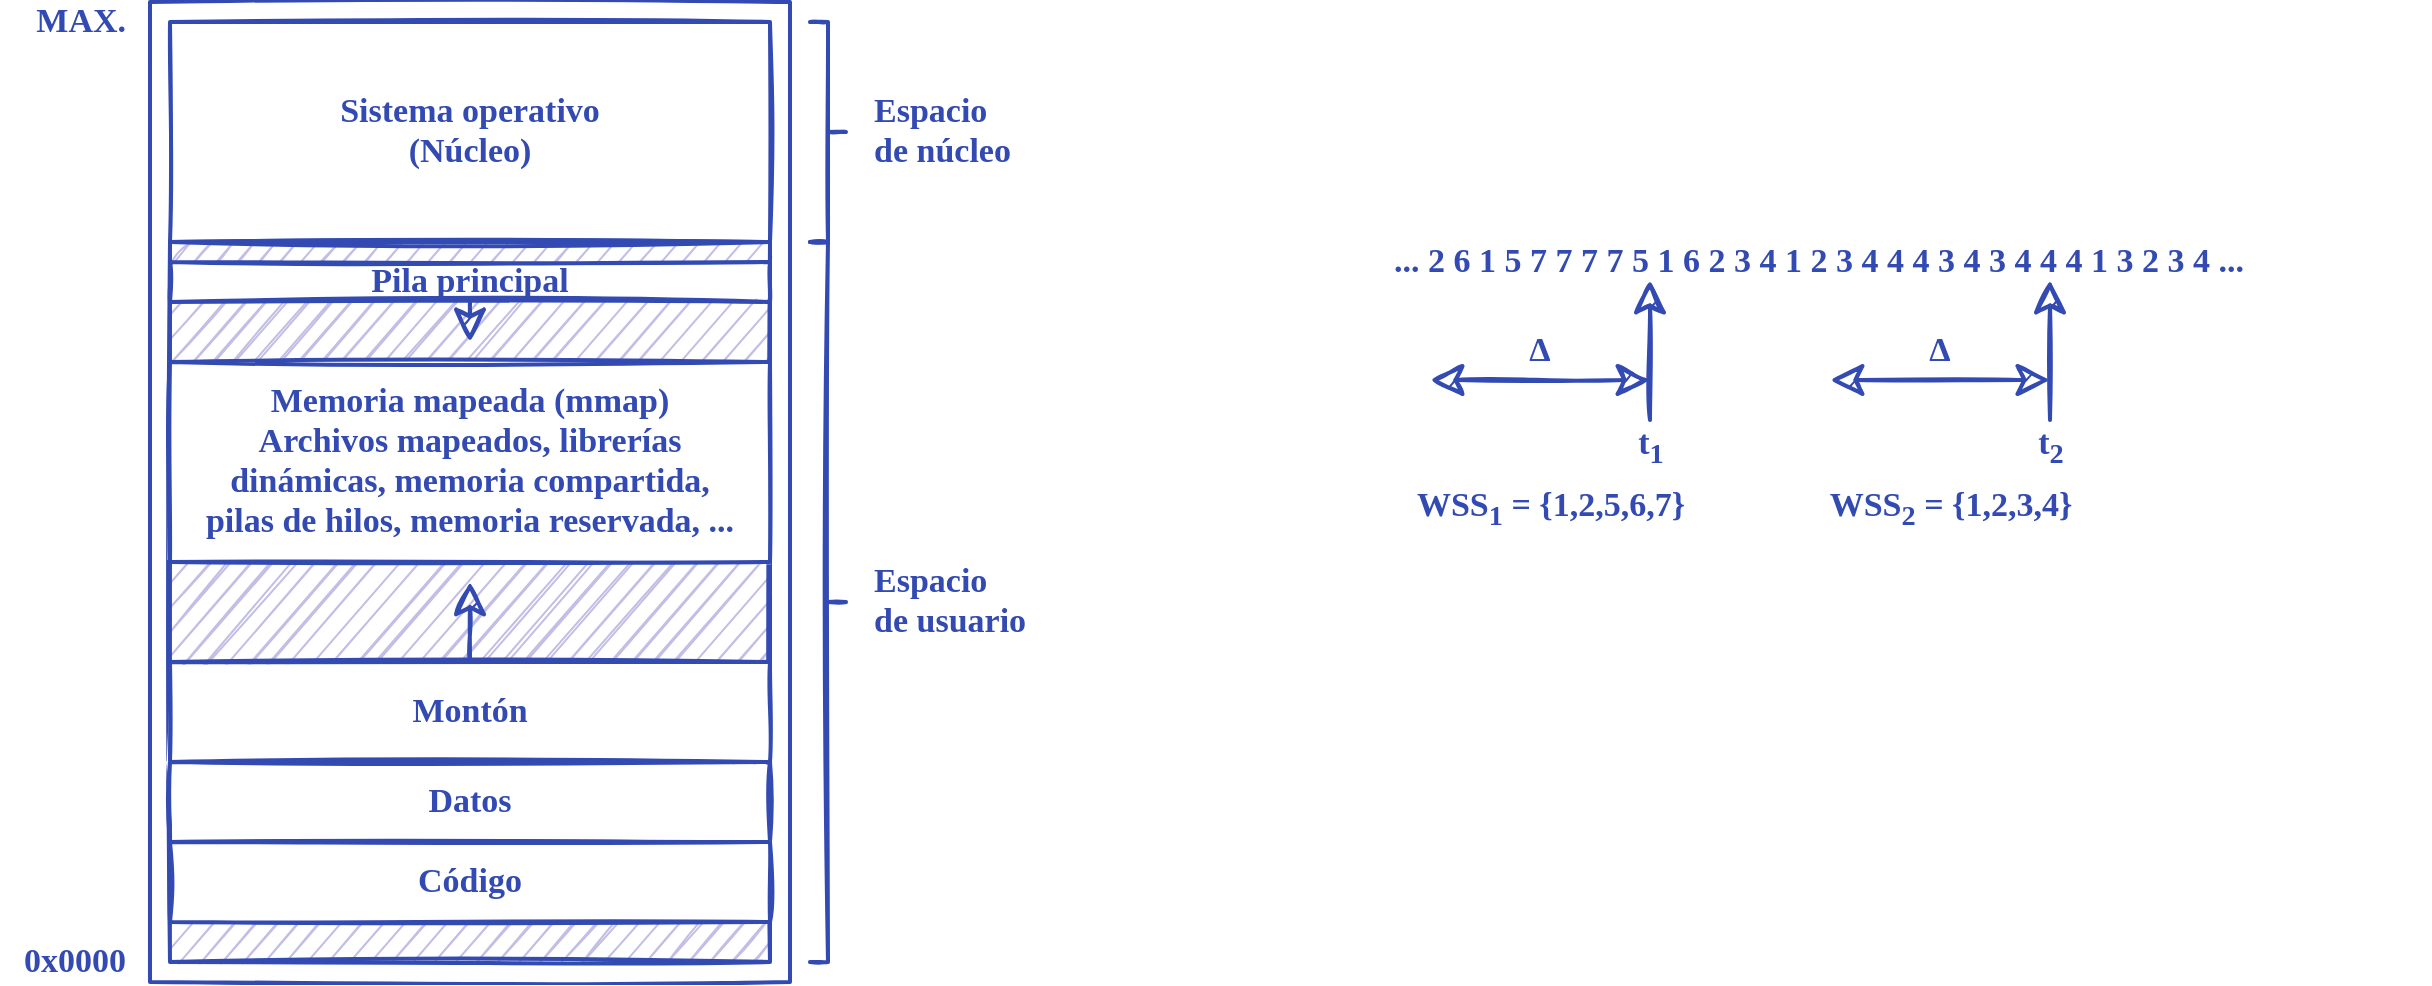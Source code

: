 <mxfile version="15.0.3" type="google"><diagram id="akEowiJKr_ScigKzrRVM" name="Page-1"><mxGraphModel dx="1189" dy="578" grid="1" gridSize="10" guides="1" tooltips="1" connect="1" arrows="1" fold="1" page="1" pageScale="1" pageWidth="689" pageHeight="517" math="0" shadow="0"><root><mxCell id="0"/><mxCell id="1" parent="0"/><mxCell id="hYTG4YRdWN2r9UVZN7M6-89" value="" style="rounded=0;shadow=0;sketch=1;strokeWidth=2;fillColor=none;fontFamily=Ink Free;fontSize=17;spacing=20;strokeColor=#324AB2;fontColor=#324AB2;fontStyle=1;spacingBottom=5;fontSource=https%3A%2F%2Full-esit-sistemas-operativos.github.io%2Fssoo-apuntes%2Ffonts%2FInkFree.woff;" parent="1" vertex="1"><mxGeometry x="180" y="531" width="320" height="490" as="geometry"/></mxCell><mxCell id="hYTG4YRdWN2r9UVZN7M6-90" value="" style="rounded=0;shadow=0;sketch=1;strokeWidth=2;fillColor=#C2BEE6;fontFamily=Ink Free;fontSize=17;spacing=20;strokeColor=#324AB2;fontColor=#324AB2;fontStyle=1;spacingBottom=5;fontSource=https%3A%2F%2Full-esit-sistemas-operativos.github.io%2Fssoo-apuntes%2Ffonts%2FInkFree.woff;" parent="1" vertex="1"><mxGeometry x="190" y="651" width="300" height="360" as="geometry"/></mxCell><mxCell id="hYTG4YRdWN2r9UVZN7M6-91" value="Sistema operativo&#10;(Núcleo)" style="rounded=0;shadow=0;sketch=1;strokeWidth=2;fillColor=none;fontFamily=Ink Free;fontSize=17;spacing=20;fontSource=https%3A%2F%2Full-esit-sistemas-operativos.github.io%2Fssoo-apuntes%2Ffonts%2FInkFree.woff;strokeColor=#324AB2;fontColor=#324AB2;fontStyle=1;spacingBottom=5;" parent="1" vertex="1"><mxGeometry x="190" y="541" width="300" height="110" as="geometry"/></mxCell><mxCell id="hYTG4YRdWN2r9UVZN7M6-92" value="Pila principal" style="rounded=0;shadow=0;sketch=1;strokeWidth=2;fontFamily=Ink Free;fontSize=17;spacing=20;strokeColor=#324AB2;fontColor=#324AB2;fontStyle=1;spacingBottom=5;fontSource=https%3A%2F%2Full-esit-sistemas-operativos.github.io%2Fssoo-apuntes%2Ffonts%2FInkFree.woff;" parent="1" vertex="1"><mxGeometry x="190" y="661" width="300" height="20" as="geometry"/></mxCell><mxCell id="hYTG4YRdWN2r9UVZN7M6-94" value="Montón" style="rounded=0;shadow=0;sketch=1;strokeWidth=2;fontFamily=Ink Free;fontSize=17;spacing=20;strokeColor=#324AB2;fontColor=#324AB2;fontStyle=1;spacingBottom=5;fontSource=https%3A%2F%2Full-esit-sistemas-operativos.github.io%2Fssoo-apuntes%2Ffonts%2FInkFree.woff;" parent="1" vertex="1"><mxGeometry x="190" y="861" width="300" height="50" as="geometry"/></mxCell><mxCell id="hYTG4YRdWN2r9UVZN7M6-95" value="Datos" style="rounded=0;shadow=0;sketch=1;strokeWidth=2;fontFamily=Ink Free;fontSize=17;spacing=20;strokeColor=#324AB2;fontColor=#324AB2;fontStyle=1;spacingBottom=5;fontSource=https%3A%2F%2Full-esit-sistemas-operativos.github.io%2Fssoo-apuntes%2Ffonts%2FInkFree.woff;" parent="1" vertex="1"><mxGeometry x="190" y="911" width="300" height="40" as="geometry"/></mxCell><mxCell id="hYTG4YRdWN2r9UVZN7M6-96" value="Código" style="rounded=0;shadow=0;sketch=1;strokeWidth=2;fontFamily=Ink Free;fontSize=17;spacing=20;strokeColor=#324AB2;fontColor=#324AB2;fontStyle=1;spacingBottom=5;fontSource=https%3A%2F%2Full-esit-sistemas-operativos.github.io%2Fssoo-apuntes%2Ffonts%2FInkFree.woff;" parent="1" vertex="1"><mxGeometry x="190" y="951" width="300" height="40" as="geometry"/></mxCell><mxCell id="hYTG4YRdWN2r9UVZN7M6-97" value="" style="endArrow=classic;strokeWidth=2;fontFamily=Ink Free;fontSize=17;sketch=1;endSize=12;rounded=0;endFill=1;startSize=12;startArrow=none;startFill=0;strokeColor=#324AB2;fontColor=#324AB2;exitX=0.5;exitY=1;exitDx=0;exitDy=0;entryX=0.5;entryY=0.139;entryDx=0;entryDy=0;entryPerimeter=0;fontStyle=1;spacingBottom=5;fontSource=https%3A%2F%2Full-esit-sistemas-operativos.github.io%2Fssoo-apuntes%2Ffonts%2FInkFree.woff;" parent="1" source="hYTG4YRdWN2r9UVZN7M6-92" target="hYTG4YRdWN2r9UVZN7M6-90" edge="1"><mxGeometry width="50" height="50" relative="1" as="geometry"><mxPoint x="380" y="710.5" as="sourcePoint"/><mxPoint x="381" y="701" as="targetPoint"/></mxGeometry></mxCell><mxCell id="hYTG4YRdWN2r9UVZN7M6-98" value="" style="endArrow=none;strokeWidth=2;fontFamily=Ink Free;fontSize=17;sketch=1;endSize=12;rounded=0;endFill=0;startSize=12;startArrow=classic;startFill=1;strokeColor=#324AB2;fontColor=#324AB2;entryX=0.5;entryY=0;entryDx=0;entryDy=0;exitX=0.5;exitY=0.472;exitDx=0;exitDy=0;exitPerimeter=0;fontStyle=1;spacingBottom=5;fontSource=https%3A%2F%2Full-esit-sistemas-operativos.github.io%2Fssoo-apuntes%2Ffonts%2FInkFree.woff;" parent="1" source="hYTG4YRdWN2r9UVZN7M6-90" target="hYTG4YRdWN2r9UVZN7M6-94" edge="1"><mxGeometry width="50" height="50" relative="1" as="geometry"><mxPoint x="381" y="821" as="sourcePoint"/><mxPoint x="380.5" y="860.5" as="targetPoint"/></mxGeometry></mxCell><mxCell id="hYTG4YRdWN2r9UVZN7M6-99" value="MAX." style="text;strokeColor=none;fillColor=none;align=right;verticalAlign=middle;rounded=0;shadow=0;sketch=1;fontFamily=Ink Free;fontSize=17;fontStyle=1;spacingRight=10;fontColor=#324AB2;spacingBottom=5;fontSource=https%3A%2F%2Full-esit-sistemas-operativos.github.io%2Fssoo-apuntes%2Ffonts%2FInkFree.woff;" parent="1" vertex="1"><mxGeometry x="105" y="531" width="75" height="20" as="geometry"/></mxCell><mxCell id="hYTG4YRdWN2r9UVZN7M6-100" value="0x0000" style="text;strokeColor=none;fillColor=none;align=right;verticalAlign=middle;rounded=0;shadow=0;sketch=1;fontFamily=Ink Free;fontSize=17;fontStyle=1;spacingRight=10;fontColor=#324AB2;spacingBottom=5;fontSource=https%3A%2F%2Full-esit-sistemas-operativos.github.io%2Fssoo-apuntes%2Ffonts%2FInkFree.woff;" parent="1" vertex="1"><mxGeometry x="105" y="1001" width="75" height="20" as="geometry"/></mxCell><mxCell id="hYTG4YRdWN2r9UVZN7M6-101" value="" style="strokeWidth=2;shape=mxgraph.flowchart.annotation_2;align=left;labelPosition=right;pointerEvents=1;fontColor=#000000;sketch=1;strokeColor=#324AB2;flipV=0;flipH=1;fontStyle=1;spacingBottom=5;fontFamily=Ink Free;fontSource=https%3A%2F%2Full-esit-sistemas-operativos.github.io%2Fssoo-apuntes%2Ffonts%2FInkFree.woff;" parent="1" vertex="1"><mxGeometry x="510" y="541" width="18" height="110" as="geometry"/></mxCell><mxCell id="hYTG4YRdWN2r9UVZN7M6-102" value="" style="strokeWidth=2;shape=mxgraph.flowchart.annotation_2;align=left;labelPosition=right;pointerEvents=1;fontColor=#000000;sketch=1;strokeColor=#324AB2;flipV=0;flipH=1;fontStyle=1;spacingBottom=5;fontFamily=Ink Free;fontSource=https%3A%2F%2Full-esit-sistemas-operativos.github.io%2Fssoo-apuntes%2Ffonts%2FInkFree.woff;" parent="1" vertex="1"><mxGeometry x="510" y="651" width="18" height="360" as="geometry"/></mxCell><mxCell id="hYTG4YRdWN2r9UVZN7M6-103" value="Espacio&#10;de usuario" style="text;align=left;verticalAlign=middle;rounded=0;shadow=0;sketch=1;fontFamily=Ink Free;fontSize=17;fontStyle=1;flipV=0;flipH=1;spacingBottom=5;fontSource=https%3A%2F%2Full-esit-sistemas-operativos.github.io%2Fssoo-apuntes%2Ffonts%2FInkFree.woff;fontColor=#324AB2;" parent="1" vertex="1"><mxGeometry x="540" y="811" width="100" height="40" as="geometry"/></mxCell><mxCell id="hYTG4YRdWN2r9UVZN7M6-104" value="Espacio&#10;de núcleo" style="text;align=left;verticalAlign=middle;rounded=0;shadow=0;sketch=1;fontFamily=Ink Free;fontSize=17;fontStyle=1;flipV=0;flipH=1;fontColor=#324AB2;spacingBottom=5;fontSource=https%3A%2F%2Full-esit-sistemas-operativos.github.io%2Fssoo-apuntes%2Ffonts%2FInkFree.woff;" parent="1" vertex="1"><mxGeometry x="540" y="576" width="100" height="40" as="geometry"/></mxCell><mxCell id="hYTG4YRdWN2r9UVZN7M6-107" value="Memoria mapeada (mmap)&#10;Archivos mapeados, librerías&#10;dinámicas, memoria compartida,&#10;pilas de hilos, memoria reservada, ..." style="rounded=0;shadow=0;sketch=1;strokeWidth=2;fontFamily=Ink Free;fontSize=17;spacing=20;strokeColor=#324AB2;fontColor=#324AB2;fontStyle=1;spacingBottom=5;fontSource=https%3A%2F%2Full-esit-sistemas-operativos.github.io%2Fssoo-apuntes%2Ffonts%2FInkFree.woff;" parent="1" vertex="1"><mxGeometry x="190" y="711" width="300" height="100" as="geometry"/></mxCell><mxCell id="XtDDIUY-GK3Zsp33dFVv-1" value="... 2 6 1 5 7 7 7 7 5 1 6 2 3 4 1 2 3 4 4 4 3 4 3 4 4 4 1 3 2 3 4 ..." style="text;align=left;verticalAlign=middle;rounded=0;shadow=0;sketch=1;fontFamily=Ink Free;fontSize=17;fontStyle=1;flipV=0;flipH=1;spacingBottom=5;fontSource=https%3A%2F%2Full-esit-sistemas-operativos.github.io%2Fssoo-apuntes%2Ffonts%2FInkFree.woff;fontColor=#324AB2;" vertex="1" parent="1"><mxGeometry x="800" y="641" width="520" height="40" as="geometry"/></mxCell><mxCell id="XtDDIUY-GK3Zsp33dFVv-2" value="" style="endArrow=none;strokeWidth=2;fontFamily=Ink Free;fontSize=17;sketch=1;endSize=12;rounded=0;endFill=0;startSize=12;startArrow=classic;startFill=1;strokeColor=#324AB2;fontColor=#324AB2;fontStyle=1;spacingBottom=5;fontSource=https%3A%2F%2Full-esit-sistemas-operativos.github.io%2Fssoo-apuntes%2Ffonts%2FInkFree.woff;" edge="1" parent="1"><mxGeometry width="50" height="50" relative="1" as="geometry"><mxPoint x="930" y="670" as="sourcePoint"/><mxPoint x="930" y="740" as="targetPoint"/></mxGeometry></mxCell><mxCell id="XtDDIUY-GK3Zsp33dFVv-3" value="" style="endArrow=none;strokeWidth=2;fontFamily=Ink Free;fontSize=17;sketch=1;endSize=12;rounded=0;endFill=0;startSize=12;startArrow=classic;startFill=1;strokeColor=#324AB2;fontColor=#324AB2;fontStyle=1;spacingBottom=5;fontSource=https%3A%2F%2Full-esit-sistemas-operativos.github.io%2Fssoo-apuntes%2Ffonts%2FInkFree.woff;" edge="1" parent="1"><mxGeometry width="50" height="50" relative="1" as="geometry"><mxPoint x="1130" y="670" as="sourcePoint"/><mxPoint x="1130" y="740" as="targetPoint"/></mxGeometry></mxCell><mxCell id="XtDDIUY-GK3Zsp33dFVv-6" value="" style="endArrow=classic;strokeWidth=2;fontFamily=Ink Free;fontSize=17;sketch=1;endSize=12;rounded=0;endFill=1;startSize=12;startArrow=classic;startFill=1;strokeColor=#324AB2;fontColor=#324AB2;fontStyle=1;spacingBottom=5;fontSource=https%3A%2F%2Full-esit-sistemas-operativos.github.io%2Fssoo-apuntes%2Ffonts%2FInkFree.woff;" edge="1" parent="1"><mxGeometry width="50" height="50" relative="1" as="geometry"><mxPoint x="930" y="720" as="sourcePoint"/><mxPoint x="820" y="720" as="targetPoint"/></mxGeometry></mxCell><mxCell id="XtDDIUY-GK3Zsp33dFVv-7" value="" style="endArrow=classic;strokeWidth=2;fontFamily=Ink Free;fontSize=17;sketch=1;endSize=12;rounded=0;endFill=1;startSize=12;startArrow=classic;startFill=1;strokeColor=#324AB2;fontColor=#324AB2;fontStyle=1;spacingBottom=5;fontSource=https%3A%2F%2Full-esit-sistemas-operativos.github.io%2Fssoo-apuntes%2Ffonts%2FInkFree.woff;" edge="1" parent="1"><mxGeometry width="50" height="50" relative="1" as="geometry"><mxPoint x="1130" y="720" as="sourcePoint"/><mxPoint x="1020" y="720" as="targetPoint"/></mxGeometry></mxCell><mxCell id="XtDDIUY-GK3Zsp33dFVv-8" value="Δ" style="text;align=center;verticalAlign=middle;rounded=0;shadow=0;sketch=1;fontFamily=Ink Free;fontSize=17;fontStyle=1;flipV=0;flipH=1;spacingBottom=5;fontSource=https%3A%2F%2Full-esit-sistemas-operativos.github.io%2Fssoo-apuntes%2Ffonts%2FInkFree.woff;fontColor=#324AB2;" vertex="1" parent="1"><mxGeometry x="820" y="690" width="110" height="31" as="geometry"/></mxCell><mxCell id="XtDDIUY-GK3Zsp33dFVv-9" value="Δ" style="text;align=center;verticalAlign=middle;rounded=0;shadow=0;sketch=1;fontFamily=Ink Free;fontSize=17;fontStyle=1;flipV=0;flipH=1;spacingBottom=5;fontSource=https%3A%2F%2Full-esit-sistemas-operativos.github.io%2Fssoo-apuntes%2Ffonts%2FInkFree.woff;fontColor=#324AB2;" vertex="1" parent="1"><mxGeometry x="1020" y="690" width="110" height="31" as="geometry"/></mxCell><mxCell id="XtDDIUY-GK3Zsp33dFVv-10" value="t&lt;sub&gt;1&lt;/sub&gt;" style="text;align=center;verticalAlign=middle;rounded=0;shadow=0;sketch=1;fontFamily=Ink Free;fontSize=17;fontStyle=1;flipV=0;flipH=1;spacingBottom=5;fontSource=https%3A%2F%2Full-esit-sistemas-operativos.github.io%2Fssoo-apuntes%2Ffonts%2FInkFree.woff;fontColor=#324AB2;html=1;" vertex="1" parent="1"><mxGeometry x="910" y="740" width="40" height="31" as="geometry"/></mxCell><mxCell id="XtDDIUY-GK3Zsp33dFVv-11" value="t&lt;sub&gt;2&lt;/sub&gt;" style="text;align=center;verticalAlign=middle;rounded=0;shadow=0;sketch=1;fontFamily=Ink Free;fontSize=17;fontStyle=1;flipV=0;flipH=1;spacingBottom=5;fontSource=https%3A%2F%2Full-esit-sistemas-operativos.github.io%2Fssoo-apuntes%2Ffonts%2FInkFree.woff;fontColor=#324AB2;html=1;" vertex="1" parent="1"><mxGeometry x="1110" y="740" width="40" height="31" as="geometry"/></mxCell><mxCell id="XtDDIUY-GK3Zsp33dFVv-12" value="WSS&lt;sub&gt;1&lt;/sub&gt;&amp;nbsp;= {1,2,5,6,7}" style="text;align=center;verticalAlign=middle;rounded=0;shadow=0;sketch=1;fontFamily=Ink Free;fontSize=17;fontStyle=1;flipV=0;flipH=1;spacingBottom=5;fontSource=https%3A%2F%2Full-esit-sistemas-operativos.github.io%2Fssoo-apuntes%2Ffonts%2FInkFree.woff;fontColor=#324AB2;html=1;" vertex="1" parent="1"><mxGeometry x="810" y="771" width="140" height="30" as="geometry"/></mxCell><mxCell id="XtDDIUY-GK3Zsp33dFVv-13" value="WSS&lt;sub&gt;2&lt;/sub&gt;&amp;nbsp;= {1,2,3,4}" style="text;align=center;verticalAlign=middle;rounded=0;shadow=0;sketch=1;fontFamily=Ink Free;fontSize=17;fontStyle=1;flipV=0;flipH=1;spacingBottom=5;fontSource=https%3A%2F%2Full-esit-sistemas-operativos.github.io%2Fssoo-apuntes%2Ffonts%2FInkFree.woff;fontColor=#324AB2;html=1;" vertex="1" parent="1"><mxGeometry x="1010" y="771" width="140" height="30" as="geometry"/></mxCell></root></mxGraphModel></diagram></mxfile>